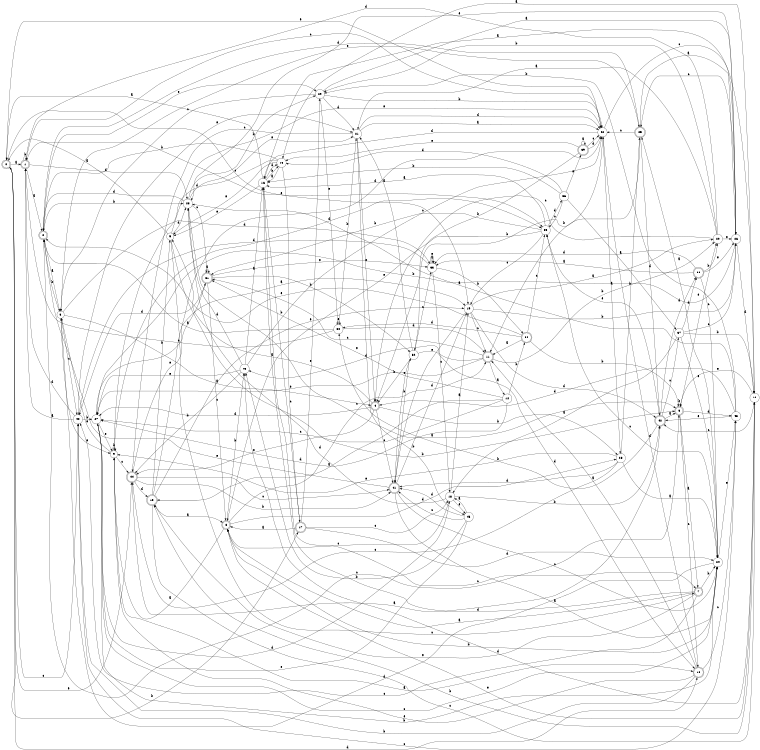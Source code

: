 digraph n38_8 {
__start0 [label="" shape="none"];

rankdir=LR;
size="8,5";

s0 [style="rounded,filled", color="black", fillcolor="white" shape="doublecircle", label="0"];
s1 [style="rounded,filled", color="black", fillcolor="white" shape="doublecircle", label="1"];
s2 [style="rounded,filled", color="black", fillcolor="white" shape="doublecircle", label="2"];
s3 [style="filled", color="black", fillcolor="white" shape="circle", label="3"];
s4 [style="rounded,filled", color="black", fillcolor="white" shape="doublecircle", label="4"];
s5 [style="filled", color="black", fillcolor="white" shape="circle", label="5"];
s6 [style="rounded,filled", color="black", fillcolor="white" shape="doublecircle", label="6"];
s7 [style="rounded,filled", color="black", fillcolor="white" shape="doublecircle", label="7"];
s8 [style="rounded,filled", color="black", fillcolor="white" shape="doublecircle", label="8"];
s9 [style="filled", color="black", fillcolor="white" shape="circle", label="9"];
s10 [style="rounded,filled", color="black", fillcolor="white" shape="doublecircle", label="10"];
s11 [style="rounded,filled", color="black", fillcolor="white" shape="doublecircle", label="11"];
s12 [style="filled", color="black", fillcolor="white" shape="circle", label="12"];
s13 [style="rounded,filled", color="black", fillcolor="white" shape="doublecircle", label="13"];
s14 [style="filled", color="black", fillcolor="white" shape="circle", label="14"];
s15 [style="filled", color="black", fillcolor="white" shape="circle", label="15"];
s16 [style="filled", color="black", fillcolor="white" shape="circle", label="16"];
s17 [style="rounded,filled", color="black", fillcolor="white" shape="doublecircle", label="17"];
s18 [style="filled", color="black", fillcolor="white" shape="circle", label="18"];
s19 [style="filled", color="black", fillcolor="white" shape="circle", label="19"];
s20 [style="filled", color="black", fillcolor="white" shape="circle", label="20"];
s21 [style="filled", color="black", fillcolor="white" shape="circle", label="21"];
s22 [style="filled", color="black", fillcolor="white" shape="circle", label="22"];
s23 [style="filled", color="black", fillcolor="white" shape="circle", label="23"];
s24 [style="filled", color="black", fillcolor="white" shape="circle", label="24"];
s25 [style="rounded,filled", color="black", fillcolor="white" shape="doublecircle", label="25"];
s26 [style="filled", color="black", fillcolor="white" shape="circle", label="26"];
s27 [style="filled", color="black", fillcolor="white" shape="circle", label="27"];
s28 [style="filled", color="black", fillcolor="white" shape="circle", label="28"];
s29 [style="filled", color="black", fillcolor="white" shape="circle", label="29"];
s30 [style="filled", color="black", fillcolor="white" shape="circle", label="30"];
s31 [style="rounded,filled", color="black", fillcolor="white" shape="doublecircle", label="31"];
s32 [style="filled", color="black", fillcolor="white" shape="circle", label="32"];
s33 [style="filled", color="black", fillcolor="white" shape="circle", label="33"];
s34 [style="rounded,filled", color="black", fillcolor="white" shape="doublecircle", label="34"];
s35 [style="filled", color="black", fillcolor="white" shape="circle", label="35"];
s36 [style="filled", color="black", fillcolor="white" shape="circle", label="36"];
s37 [style="filled", color="black", fillcolor="white" shape="circle", label="37"];
s38 [style="rounded,filled", color="black", fillcolor="white" shape="doublecircle", label="38"];
s39 [style="rounded,filled", color="black", fillcolor="white" shape="doublecircle", label="39"];
s40 [style="filled", color="black", fillcolor="white" shape="circle", label="40"];
s41 [style="rounded,filled", color="black", fillcolor="white" shape="doublecircle", label="41"];
s42 [style="rounded,filled", color="black", fillcolor="white" shape="doublecircle", label="42"];
s43 [style="filled", color="black", fillcolor="white" shape="circle", label="43"];
s44 [style="rounded,filled", color="black", fillcolor="white" shape="doublecircle", label="44"];
s45 [style="filled", color="black", fillcolor="white" shape="circle", label="45"];
s46 [style="filled", color="black", fillcolor="white" shape="circle", label="46"];
s0 -> s1 [label="a"];
s0 -> s17 [label="b"];
s0 -> s19 [label="c"];
s0 -> s10 [label="d"];
s0 -> s44 [label="e"];
s1 -> s2 [label="a"];
s1 -> s1 [label="b"];
s1 -> s22 [label="c"];
s1 -> s28 [label="d"];
s1 -> s35 [label="e"];
s2 -> s3 [label="a"];
s2 -> s28 [label="b"];
s2 -> s6 [label="c"];
s2 -> s25 [label="d"];
s2 -> s29 [label="e"];
s3 -> s4 [label="a"];
s3 -> s2 [label="b"];
s3 -> s40 [label="c"];
s3 -> s33 [label="d"];
s3 -> s9 [label="e"];
s4 -> s5 [label="a"];
s4 -> s23 [label="b"];
s4 -> s41 [label="c"];
s4 -> s27 [label="d"];
s4 -> s44 [label="e"];
s5 -> s0 [label="a"];
s5 -> s6 [label="b"];
s5 -> s7 [label="c"];
s5 -> s28 [label="d"];
s5 -> s22 [label="e"];
s6 -> s7 [label="a"];
s6 -> s6 [label="b"];
s6 -> s10 [label="c"];
s6 -> s43 [label="d"];
s6 -> s20 [label="e"];
s7 -> s8 [label="a"];
s7 -> s24 [label="b"];
s7 -> s40 [label="c"];
s7 -> s16 [label="d"];
s7 -> s13 [label="e"];
s8 -> s9 [label="a"];
s8 -> s46 [label="b"];
s8 -> s11 [label="c"];
s8 -> s23 [label="d"];
s8 -> s14 [label="e"];
s9 -> s10 [label="a"];
s9 -> s9 [label="b"];
s9 -> s44 [label="c"];
s9 -> s35 [label="d"];
s9 -> s3 [label="e"];
s10 -> s11 [label="a"];
s10 -> s40 [label="b"];
s10 -> s43 [label="c"];
s10 -> s22 [label="d"];
s10 -> s9 [label="e"];
s11 -> s12 [label="a"];
s11 -> s20 [label="b"];
s11 -> s31 [label="c"];
s11 -> s46 [label="d"];
s11 -> s27 [label="e"];
s12 -> s13 [label="a"];
s12 -> s34 [label="b"];
s12 -> s27 [label="c"];
s12 -> s27 [label="d"];
s12 -> s31 [label="e"];
s13 -> s8 [label="a"];
s13 -> s5 [label="b"];
s13 -> s14 [label="c"];
s13 -> s22 [label="d"];
s13 -> s19 [label="e"];
s14 -> s15 [label="a"];
s14 -> s13 [label="b"];
s14 -> s42 [label="c"];
s14 -> s46 [label="d"];
s14 -> s6 [label="e"];
s15 -> s16 [label="a"];
s15 -> s2 [label="b"];
s15 -> s17 [label="c"];
s15 -> s9 [label="d"];
s15 -> s5 [label="e"];
s16 -> s0 [label="a"];
s16 -> s15 [label="b"];
s16 -> s7 [label="c"];
s16 -> s15 [label="d"];
s16 -> s5 [label="e"];
s17 -> s8 [label="a"];
s17 -> s16 [label="b"];
s17 -> s18 [label="c"];
s17 -> s24 [label="d"];
s17 -> s29 [label="e"];
s18 -> s19 [label="a"];
s18 -> s42 [label="b"];
s18 -> s8 [label="c"];
s18 -> s28 [label="d"];
s18 -> s45 [label="e"];
s19 -> s20 [label="a"];
s19 -> s26 [label="b"];
s19 -> s11 [label="c"];
s19 -> s42 [label="d"];
s19 -> s41 [label="e"];
s20 -> s21 [label="a"];
s20 -> s29 [label="b"];
s20 -> s4 [label="c"];
s20 -> s1 [label="d"];
s20 -> s26 [label="e"];
s21 -> s22 [label="a"];
s21 -> s45 [label="b"];
s21 -> s44 [label="c"];
s21 -> s22 [label="d"];
s21 -> s4 [label="e"];
s22 -> s23 [label="a"];
s22 -> s32 [label="b"];
s22 -> s14 [label="c"];
s22 -> s16 [label="d"];
s22 -> s0 [label="e"];
s23 -> s24 [label="a"];
s23 -> s25 [label="b"];
s23 -> s44 [label="c"];
s23 -> s41 [label="d"];
s23 -> s9 [label="e"];
s24 -> s25 [label="a"];
s24 -> s8 [label="b"];
s24 -> s35 [label="c"];
s24 -> s3 [label="d"];
s24 -> s43 [label="e"];
s25 -> s26 [label="a"];
s25 -> s11 [label="b"];
s25 -> s22 [label="c"];
s25 -> s42 [label="d"];
s25 -> s3 [label="e"];
s26 -> s16 [label="a"];
s26 -> s27 [label="b"];
s26 -> s25 [label="c"];
s26 -> s14 [label="d"];
s26 -> s28 [label="e"];
s27 -> s19 [label="a"];
s27 -> s24 [label="b"];
s27 -> s24 [label="c"];
s27 -> s18 [label="d"];
s27 -> s9 [label="e"];
s28 -> s6 [label="a"];
s28 -> s29 [label="b"];
s28 -> s31 [label="c"];
s28 -> s2 [label="d"];
s28 -> s21 [label="e"];
s29 -> s26 [label="a"];
s29 -> s22 [label="b"];
s29 -> s3 [label="c"];
s29 -> s21 [label="d"];
s29 -> s30 [label="e"];
s30 -> s2 [label="a"];
s30 -> s21 [label="b"];
s30 -> s1 [label="c"];
s30 -> s11 [label="d"];
s30 -> s30 [label="e"];
s31 -> s31 [label="a"];
s31 -> s32 [label="b"];
s31 -> s8 [label="c"];
s31 -> s40 [label="d"];
s31 -> s33 [label="e"];
s32 -> s21 [label="a"];
s32 -> s4 [label="b"];
s32 -> s33 [label="c"];
s32 -> s10 [label="d"];
s32 -> s41 [label="e"];
s33 -> s33 [label="a"];
s33 -> s34 [label="b"];
s33 -> s18 [label="c"];
s33 -> s40 [label="d"];
s33 -> s33 [label="e"];
s34 -> s11 [label="a"];
s34 -> s6 [label="b"];
s34 -> s35 [label="c"];
s34 -> s30 [label="d"];
s34 -> s2 [label="e"];
s35 -> s16 [label="a"];
s35 -> s31 [label="b"];
s35 -> s19 [label="c"];
s35 -> s36 [label="d"];
s35 -> s8 [label="e"];
s36 -> s37 [label="a"];
s36 -> s16 [label="b"];
s36 -> s35 [label="c"];
s36 -> s15 [label="d"];
s36 -> s39 [label="e"];
s37 -> s18 [label="a"];
s37 -> s14 [label="b"];
s37 -> s26 [label="c"];
s37 -> s38 [label="d"];
s37 -> s24 [label="e"];
s38 -> s33 [label="a"];
s38 -> s20 [label="b"];
s38 -> s24 [label="c"];
s38 -> s33 [label="d"];
s38 -> s26 [label="e"];
s39 -> s39 [label="a"];
s39 -> s4 [label="b"];
s39 -> s22 [label="c"];
s39 -> s22 [label="d"];
s39 -> s15 [label="e"];
s40 -> s1 [label="a"];
s40 -> s27 [label="b"];
s40 -> s0 [label="c"];
s40 -> s1 [label="d"];
s40 -> s21 [label="e"];
s41 -> s24 [label="a"];
s41 -> s32 [label="b"];
s41 -> s24 [label="c"];
s41 -> s19 [label="d"];
s41 -> s2 [label="e"];
s42 -> s6 [label="a"];
s42 -> s30 [label="b"];
s42 -> s37 [label="c"];
s42 -> s38 [label="d"];
s42 -> s35 [label="e"];
s43 -> s28 [label="a"];
s43 -> s29 [label="b"];
s43 -> s40 [label="c"];
s43 -> s4 [label="d"];
s43 -> s42 [label="e"];
s44 -> s42 [label="a"];
s44 -> s41 [label="b"];
s44 -> s41 [label="c"];
s44 -> s13 [label="d"];
s44 -> s31 [label="e"];
s45 -> s18 [label="a"];
s45 -> s46 [label="b"];
s45 -> s41 [label="c"];
s45 -> s41 [label="d"];
s45 -> s27 [label="e"];
s46 -> s16 [label="a"];
s46 -> s44 [label="b"];
s46 -> s22 [label="c"];
s46 -> s28 [label="d"];
s46 -> s27 [label="e"];

}